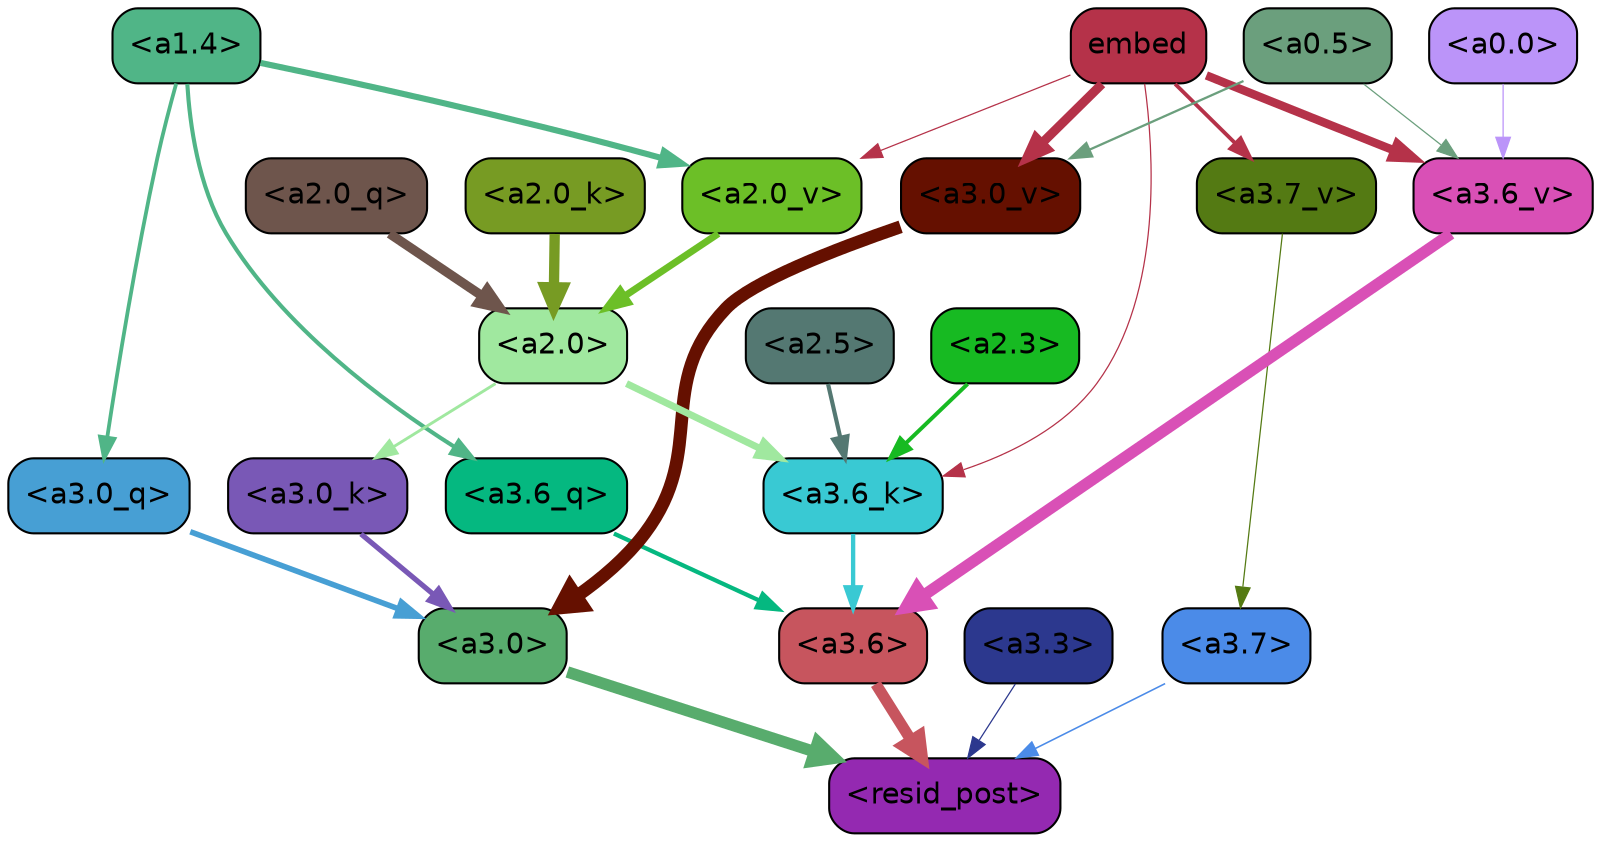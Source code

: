 strict digraph "" {
	graph [bgcolor=transparent,
		layout=dot,
		overlap=false,
		splines=true
	];
	"<a3.7>"	[color=black,
		fillcolor="#4b8be8",
		fontname=Helvetica,
		shape=box,
		style="filled, rounded"];
	"<resid_post>"	[color=black,
		fillcolor="#9429b1",
		fontname=Helvetica,
		shape=box,
		style="filled, rounded"];
	"<a3.7>" -> "<resid_post>"	[color="#4b8be8",
		penwidth=0.7595263123512268];
	"<a3.6>"	[color=black,
		fillcolor="#c7555e",
		fontname=Helvetica,
		shape=box,
		style="filled, rounded"];
	"<a3.6>" -> "<resid_post>"	[color="#c7555e",
		penwidth=5.40013587474823];
	"<a3.3>"	[color=black,
		fillcolor="#2c388e",
		fontname=Helvetica,
		shape=box,
		style="filled, rounded"];
	"<a3.3>" -> "<resid_post>"	[color="#2c388e",
		penwidth=0.6];
	"<a3.0>"	[color=black,
		fillcolor="#58ac6d",
		fontname=Helvetica,
		shape=box,
		style="filled, rounded"];
	"<a3.0>" -> "<resid_post>"	[color="#58ac6d",
		penwidth=5.540827631950378];
	"<a3.6_q>"	[color=black,
		fillcolor="#05b880",
		fontname=Helvetica,
		shape=box,
		style="filled, rounded"];
	"<a3.6_q>" -> "<a3.6>"	[color="#05b880",
		penwidth=2.0530722737312317];
	"<a3.0_q>"	[color=black,
		fillcolor="#479fd4",
		fontname=Helvetica,
		shape=box,
		style="filled, rounded"];
	"<a3.0_q>" -> "<a3.0>"	[color="#479fd4",
		penwidth=2.681713283061981];
	"<a3.6_k>"	[color=black,
		fillcolor="#39c9d3",
		fontname=Helvetica,
		shape=box,
		style="filled, rounded"];
	"<a3.6_k>" -> "<a3.6>"	[color="#39c9d3",
		penwidth=2.080081820487976];
	"<a3.0_k>"	[color=black,
		fillcolor="#7958b6",
		fontname=Helvetica,
		shape=box,
		style="filled, rounded"];
	"<a3.0_k>" -> "<a3.0>"	[color="#7958b6",
		penwidth=2.4920601844787598];
	"<a3.7_v>"	[color=black,
		fillcolor="#547a13",
		fontname=Helvetica,
		shape=box,
		style="filled, rounded"];
	"<a3.7_v>" -> "<a3.7>"	[color="#547a13",
		penwidth=0.6];
	"<a3.6_v>"	[color=black,
		fillcolor="#d950b6",
		fontname=Helvetica,
		shape=box,
		style="filled, rounded"];
	"<a3.6_v>" -> "<a3.6>"	[color="#d950b6",
		penwidth=5.522058844566345];
	"<a3.0_v>"	[color=black,
		fillcolor="#651000",
		fontname=Helvetica,
		shape=box,
		style="filled, rounded"];
	"<a3.0_v>" -> "<a3.0>"	[color="#651000",
		penwidth=6.184832274913788];
	"<a1.4>"	[color=black,
		fillcolor="#50b587",
		fontname=Helvetica,
		shape=box,
		style="filled, rounded"];
	"<a1.4>" -> "<a3.6_q>"	[color="#50b587",
		penwidth=1.9735972881317139];
	"<a1.4>" -> "<a3.0_q>"	[color="#50b587",
		penwidth=1.8167777061462402];
	"<a2.0_v>"	[color=black,
		fillcolor="#6cbf27",
		fontname=Helvetica,
		shape=box,
		style="filled, rounded"];
	"<a1.4>" -> "<a2.0_v>"	[color="#50b587",
		penwidth=2.935177743434906];
	"<a2.5>"	[color=black,
		fillcolor="#547872",
		fontname=Helvetica,
		shape=box,
		style="filled, rounded"];
	"<a2.5>" -> "<a3.6_k>"	[color="#547872",
		penwidth=1.998626947402954];
	"<a2.3>"	[color=black,
		fillcolor="#17ba22",
		fontname=Helvetica,
		shape=box,
		style="filled, rounded"];
	"<a2.3>" -> "<a3.6_k>"	[color="#17ba22",
		penwidth=1.90748929977417];
	"<a2.0>"	[color=black,
		fillcolor="#a0e89f",
		fontname=Helvetica,
		shape=box,
		style="filled, rounded"];
	"<a2.0>" -> "<a3.6_k>"	[color="#a0e89f",
		penwidth=3.3549644947052];
	"<a2.0>" -> "<a3.0_k>"	[color="#a0e89f",
		penwidth=1.3908889293670654];
	embed	[color=black,
		fillcolor="#b53249",
		fontname=Helvetica,
		shape=box,
		style="filled, rounded"];
	embed -> "<a3.6_k>"	[color="#b53249",
		penwidth=0.6];
	embed -> "<a3.7_v>"	[color="#b53249",
		penwidth=1.8481524586677551];
	embed -> "<a3.6_v>"	[color="#b53249",
		penwidth=4.0683629512786865];
	embed -> "<a3.0_v>"	[color="#b53249",
		penwidth=4.396489858627319];
	embed -> "<a2.0_v>"	[color="#b53249",
		penwidth=0.6];
	"<a0.5>"	[color=black,
		fillcolor="#6b9f7d",
		fontname=Helvetica,
		shape=box,
		style="filled, rounded"];
	"<a0.5>" -> "<a3.6_v>"	[color="#6b9f7d",
		penwidth=0.6];
	"<a0.5>" -> "<a3.0_v>"	[color="#6b9f7d",
		penwidth=1.0967135429382324];
	"<a0.0>"	[color=black,
		fillcolor="#bb94f9",
		fontname=Helvetica,
		shape=box,
		style="filled, rounded"];
	"<a0.0>" -> "<a3.6_v>"	[color="#bb94f9",
		penwidth=0.6];
	"<a2.0_q>"	[color=black,
		fillcolor="#6e554c",
		fontname=Helvetica,
		shape=box,
		style="filled, rounded"];
	"<a2.0_q>" -> "<a2.0>"	[color="#6e554c",
		penwidth=4.507863223552704];
	"<a2.0_k>"	[color=black,
		fillcolor="#779b23",
		fontname=Helvetica,
		shape=box,
		style="filled, rounded"];
	"<a2.0_k>" -> "<a2.0>"	[color="#779b23",
		penwidth=4.960922122001648];
	"<a2.0_v>" -> "<a2.0>"	[color="#6cbf27",
		penwidth=3.3640971779823303];
}
